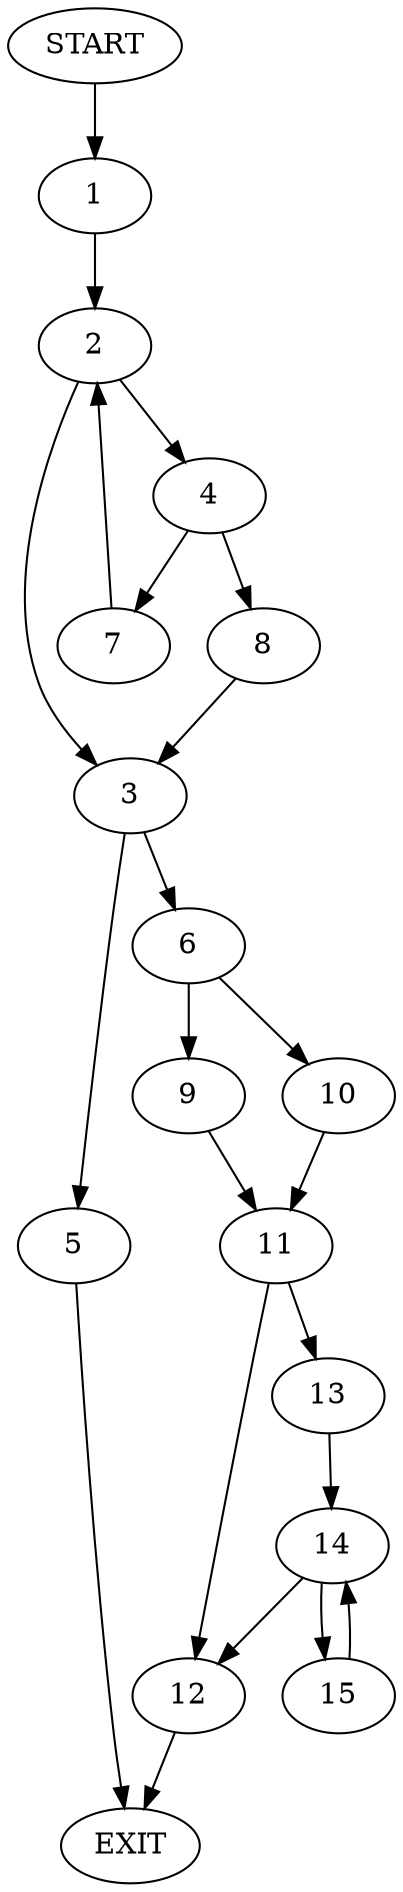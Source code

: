 digraph {
0 [label="START"]
16 [label="EXIT"]
0 -> 1
1 -> 2
2 -> 3
2 -> 4
3 -> 5
3 -> 6
4 -> 7
4 -> 8
7 -> 2
8 -> 3
6 -> 9
6 -> 10
5 -> 16
10 -> 11
9 -> 11
11 -> 12
11 -> 13
12 -> 16
13 -> 14
14 -> 12
14 -> 15
15 -> 14
}
